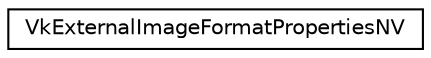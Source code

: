 digraph "Graphical Class Hierarchy"
{
 // LATEX_PDF_SIZE
  edge [fontname="Helvetica",fontsize="10",labelfontname="Helvetica",labelfontsize="10"];
  node [fontname="Helvetica",fontsize="10",shape=record];
  rankdir="LR";
  Node0 [label="VkExternalImageFormatPropertiesNV",height=0.2,width=0.4,color="black", fillcolor="white", style="filled",URL="$d6/d91/structVkExternalImageFormatPropertiesNV.html",tooltip=" "];
}

